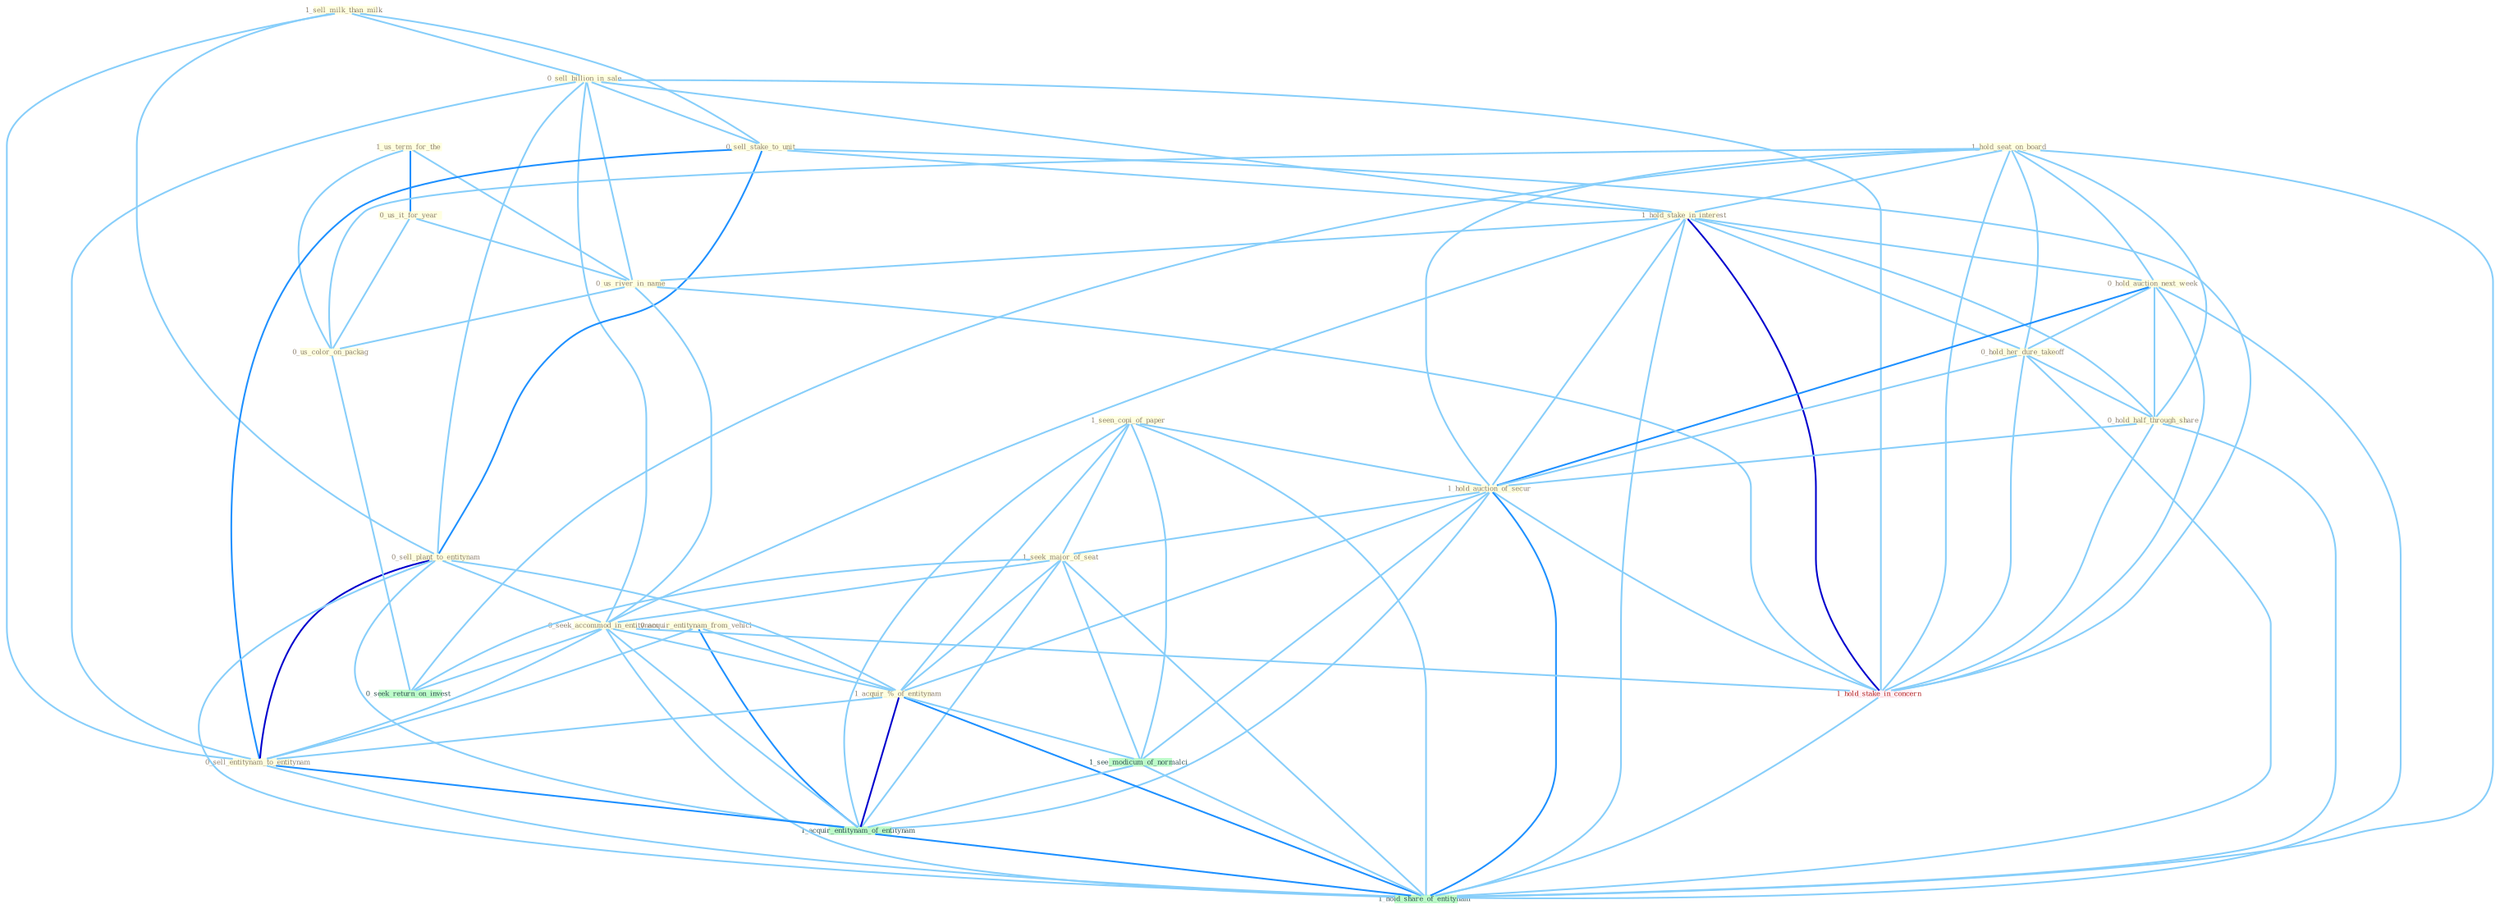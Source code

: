 Graph G{ 
    node
    [shape=polygon,style=filled,width=.5,height=.06,color="#BDFCC9",fixedsize=true,fontsize=4,
    fontcolor="#2f4f4f"];
    {node
    [color="#ffffe0", fontcolor="#8b7d6b"] "1_sell_milk_than_milk " "1_us_term_for_the " "0_sell_billion_in_sale " "0_acquir_entitynam_from_vehicl " "0_sell_stake_to_unit " "0_us_it_for_year " "1_hold_seat_on_board " "1_hold_stake_in_interest " "1_seen_copi_of_paper " "0_hold_auction_next_week " "0_sell_plant_to_entitynam " "0_us_river_in_name " "0_hold_her_dure_takeoff " "0_hold_half_through_share " "1_hold_auction_of_secur " "0_us_color_on_packag " "1_seek_major_of_seat " "0_seek_accommod_in_entitynam " "1_acquir_%_of_entitynam " "0_sell_entitynam_to_entitynam "}
{node [color="#fff0f5", fontcolor="#b22222"] "1_hold_stake_in_concern "}
edge [color="#B0E2FF"];

	"1_sell_milk_than_milk " -- "0_sell_billion_in_sale " [w="1", color="#87cefa" ];
	"1_sell_milk_than_milk " -- "0_sell_stake_to_unit " [w="1", color="#87cefa" ];
	"1_sell_milk_than_milk " -- "0_sell_plant_to_entitynam " [w="1", color="#87cefa" ];
	"1_sell_milk_than_milk " -- "0_sell_entitynam_to_entitynam " [w="1", color="#87cefa" ];
	"1_us_term_for_the " -- "0_us_it_for_year " [w="2", color="#1e90ff" , len=0.8];
	"1_us_term_for_the " -- "0_us_river_in_name " [w="1", color="#87cefa" ];
	"1_us_term_for_the " -- "0_us_color_on_packag " [w="1", color="#87cefa" ];
	"0_sell_billion_in_sale " -- "0_sell_stake_to_unit " [w="1", color="#87cefa" ];
	"0_sell_billion_in_sale " -- "1_hold_stake_in_interest " [w="1", color="#87cefa" ];
	"0_sell_billion_in_sale " -- "0_sell_plant_to_entitynam " [w="1", color="#87cefa" ];
	"0_sell_billion_in_sale " -- "0_us_river_in_name " [w="1", color="#87cefa" ];
	"0_sell_billion_in_sale " -- "0_seek_accommod_in_entitynam " [w="1", color="#87cefa" ];
	"0_sell_billion_in_sale " -- "0_sell_entitynam_to_entitynam " [w="1", color="#87cefa" ];
	"0_sell_billion_in_sale " -- "1_hold_stake_in_concern " [w="1", color="#87cefa" ];
	"0_acquir_entitynam_from_vehicl " -- "1_acquir_%_of_entitynam " [w="1", color="#87cefa" ];
	"0_acquir_entitynam_from_vehicl " -- "0_sell_entitynam_to_entitynam " [w="1", color="#87cefa" ];
	"0_acquir_entitynam_from_vehicl " -- "1_acquir_entitynam_of_entitynam " [w="2", color="#1e90ff" , len=0.8];
	"0_sell_stake_to_unit " -- "1_hold_stake_in_interest " [w="1", color="#87cefa" ];
	"0_sell_stake_to_unit " -- "0_sell_plant_to_entitynam " [w="2", color="#1e90ff" , len=0.8];
	"0_sell_stake_to_unit " -- "0_sell_entitynam_to_entitynam " [w="2", color="#1e90ff" , len=0.8];
	"0_sell_stake_to_unit " -- "1_hold_stake_in_concern " [w="1", color="#87cefa" ];
	"0_us_it_for_year " -- "0_us_river_in_name " [w="1", color="#87cefa" ];
	"0_us_it_for_year " -- "0_us_color_on_packag " [w="1", color="#87cefa" ];
	"1_hold_seat_on_board " -- "1_hold_stake_in_interest " [w="1", color="#87cefa" ];
	"1_hold_seat_on_board " -- "0_hold_auction_next_week " [w="1", color="#87cefa" ];
	"1_hold_seat_on_board " -- "0_hold_her_dure_takeoff " [w="1", color="#87cefa" ];
	"1_hold_seat_on_board " -- "0_hold_half_through_share " [w="1", color="#87cefa" ];
	"1_hold_seat_on_board " -- "1_hold_auction_of_secur " [w="1", color="#87cefa" ];
	"1_hold_seat_on_board " -- "0_us_color_on_packag " [w="1", color="#87cefa" ];
	"1_hold_seat_on_board " -- "1_hold_stake_in_concern " [w="1", color="#87cefa" ];
	"1_hold_seat_on_board " -- "0_seek_return_on_invest " [w="1", color="#87cefa" ];
	"1_hold_seat_on_board " -- "1_hold_share_of_entitynam " [w="1", color="#87cefa" ];
	"1_hold_stake_in_interest " -- "0_hold_auction_next_week " [w="1", color="#87cefa" ];
	"1_hold_stake_in_interest " -- "0_us_river_in_name " [w="1", color="#87cefa" ];
	"1_hold_stake_in_interest " -- "0_hold_her_dure_takeoff " [w="1", color="#87cefa" ];
	"1_hold_stake_in_interest " -- "0_hold_half_through_share " [w="1", color="#87cefa" ];
	"1_hold_stake_in_interest " -- "1_hold_auction_of_secur " [w="1", color="#87cefa" ];
	"1_hold_stake_in_interest " -- "0_seek_accommod_in_entitynam " [w="1", color="#87cefa" ];
	"1_hold_stake_in_interest " -- "1_hold_stake_in_concern " [w="3", color="#0000cd" , len=0.6];
	"1_hold_stake_in_interest " -- "1_hold_share_of_entitynam " [w="1", color="#87cefa" ];
	"1_seen_copi_of_paper " -- "1_hold_auction_of_secur " [w="1", color="#87cefa" ];
	"1_seen_copi_of_paper " -- "1_seek_major_of_seat " [w="1", color="#87cefa" ];
	"1_seen_copi_of_paper " -- "1_acquir_%_of_entitynam " [w="1", color="#87cefa" ];
	"1_seen_copi_of_paper " -- "1_see_modicum_of_normalci " [w="1", color="#87cefa" ];
	"1_seen_copi_of_paper " -- "1_acquir_entitynam_of_entitynam " [w="1", color="#87cefa" ];
	"1_seen_copi_of_paper " -- "1_hold_share_of_entitynam " [w="1", color="#87cefa" ];
	"0_hold_auction_next_week " -- "0_hold_her_dure_takeoff " [w="1", color="#87cefa" ];
	"0_hold_auction_next_week " -- "0_hold_half_through_share " [w="1", color="#87cefa" ];
	"0_hold_auction_next_week " -- "1_hold_auction_of_secur " [w="2", color="#1e90ff" , len=0.8];
	"0_hold_auction_next_week " -- "1_hold_stake_in_concern " [w="1", color="#87cefa" ];
	"0_hold_auction_next_week " -- "1_hold_share_of_entitynam " [w="1", color="#87cefa" ];
	"0_sell_plant_to_entitynam " -- "0_seek_accommod_in_entitynam " [w="1", color="#87cefa" ];
	"0_sell_plant_to_entitynam " -- "1_acquir_%_of_entitynam " [w="1", color="#87cefa" ];
	"0_sell_plant_to_entitynam " -- "0_sell_entitynam_to_entitynam " [w="3", color="#0000cd" , len=0.6];
	"0_sell_plant_to_entitynam " -- "1_acquir_entitynam_of_entitynam " [w="1", color="#87cefa" ];
	"0_sell_plant_to_entitynam " -- "1_hold_share_of_entitynam " [w="1", color="#87cefa" ];
	"0_us_river_in_name " -- "0_us_color_on_packag " [w="1", color="#87cefa" ];
	"0_us_river_in_name " -- "0_seek_accommod_in_entitynam " [w="1", color="#87cefa" ];
	"0_us_river_in_name " -- "1_hold_stake_in_concern " [w="1", color="#87cefa" ];
	"0_hold_her_dure_takeoff " -- "0_hold_half_through_share " [w="1", color="#87cefa" ];
	"0_hold_her_dure_takeoff " -- "1_hold_auction_of_secur " [w="1", color="#87cefa" ];
	"0_hold_her_dure_takeoff " -- "1_hold_stake_in_concern " [w="1", color="#87cefa" ];
	"0_hold_her_dure_takeoff " -- "1_hold_share_of_entitynam " [w="1", color="#87cefa" ];
	"0_hold_half_through_share " -- "1_hold_auction_of_secur " [w="1", color="#87cefa" ];
	"0_hold_half_through_share " -- "1_hold_stake_in_concern " [w="1", color="#87cefa" ];
	"0_hold_half_through_share " -- "1_hold_share_of_entitynam " [w="1", color="#87cefa" ];
	"1_hold_auction_of_secur " -- "1_seek_major_of_seat " [w="1", color="#87cefa" ];
	"1_hold_auction_of_secur " -- "1_acquir_%_of_entitynam " [w="1", color="#87cefa" ];
	"1_hold_auction_of_secur " -- "1_hold_stake_in_concern " [w="1", color="#87cefa" ];
	"1_hold_auction_of_secur " -- "1_see_modicum_of_normalci " [w="1", color="#87cefa" ];
	"1_hold_auction_of_secur " -- "1_acquir_entitynam_of_entitynam " [w="1", color="#87cefa" ];
	"1_hold_auction_of_secur " -- "1_hold_share_of_entitynam " [w="2", color="#1e90ff" , len=0.8];
	"0_us_color_on_packag " -- "0_seek_return_on_invest " [w="1", color="#87cefa" ];
	"1_seek_major_of_seat " -- "0_seek_accommod_in_entitynam " [w="1", color="#87cefa" ];
	"1_seek_major_of_seat " -- "1_acquir_%_of_entitynam " [w="1", color="#87cefa" ];
	"1_seek_major_of_seat " -- "0_seek_return_on_invest " [w="1", color="#87cefa" ];
	"1_seek_major_of_seat " -- "1_see_modicum_of_normalci " [w="1", color="#87cefa" ];
	"1_seek_major_of_seat " -- "1_acquir_entitynam_of_entitynam " [w="1", color="#87cefa" ];
	"1_seek_major_of_seat " -- "1_hold_share_of_entitynam " [w="1", color="#87cefa" ];
	"0_seek_accommod_in_entitynam " -- "1_acquir_%_of_entitynam " [w="1", color="#87cefa" ];
	"0_seek_accommod_in_entitynam " -- "0_sell_entitynam_to_entitynam " [w="1", color="#87cefa" ];
	"0_seek_accommod_in_entitynam " -- "1_hold_stake_in_concern " [w="1", color="#87cefa" ];
	"0_seek_accommod_in_entitynam " -- "0_seek_return_on_invest " [w="1", color="#87cefa" ];
	"0_seek_accommod_in_entitynam " -- "1_acquir_entitynam_of_entitynam " [w="1", color="#87cefa" ];
	"0_seek_accommod_in_entitynam " -- "1_hold_share_of_entitynam " [w="1", color="#87cefa" ];
	"1_acquir_%_of_entitynam " -- "0_sell_entitynam_to_entitynam " [w="1", color="#87cefa" ];
	"1_acquir_%_of_entitynam " -- "1_see_modicum_of_normalci " [w="1", color="#87cefa" ];
	"1_acquir_%_of_entitynam " -- "1_acquir_entitynam_of_entitynam " [w="3", color="#0000cd" , len=0.6];
	"1_acquir_%_of_entitynam " -- "1_hold_share_of_entitynam " [w="2", color="#1e90ff" , len=0.8];
	"0_sell_entitynam_to_entitynam " -- "1_acquir_entitynam_of_entitynam " [w="2", color="#1e90ff" , len=0.8];
	"0_sell_entitynam_to_entitynam " -- "1_hold_share_of_entitynam " [w="1", color="#87cefa" ];
	"1_hold_stake_in_concern " -- "1_hold_share_of_entitynam " [w="1", color="#87cefa" ];
	"1_see_modicum_of_normalci " -- "1_acquir_entitynam_of_entitynam " [w="1", color="#87cefa" ];
	"1_see_modicum_of_normalci " -- "1_hold_share_of_entitynam " [w="1", color="#87cefa" ];
	"1_acquir_entitynam_of_entitynam " -- "1_hold_share_of_entitynam " [w="2", color="#1e90ff" , len=0.8];
}